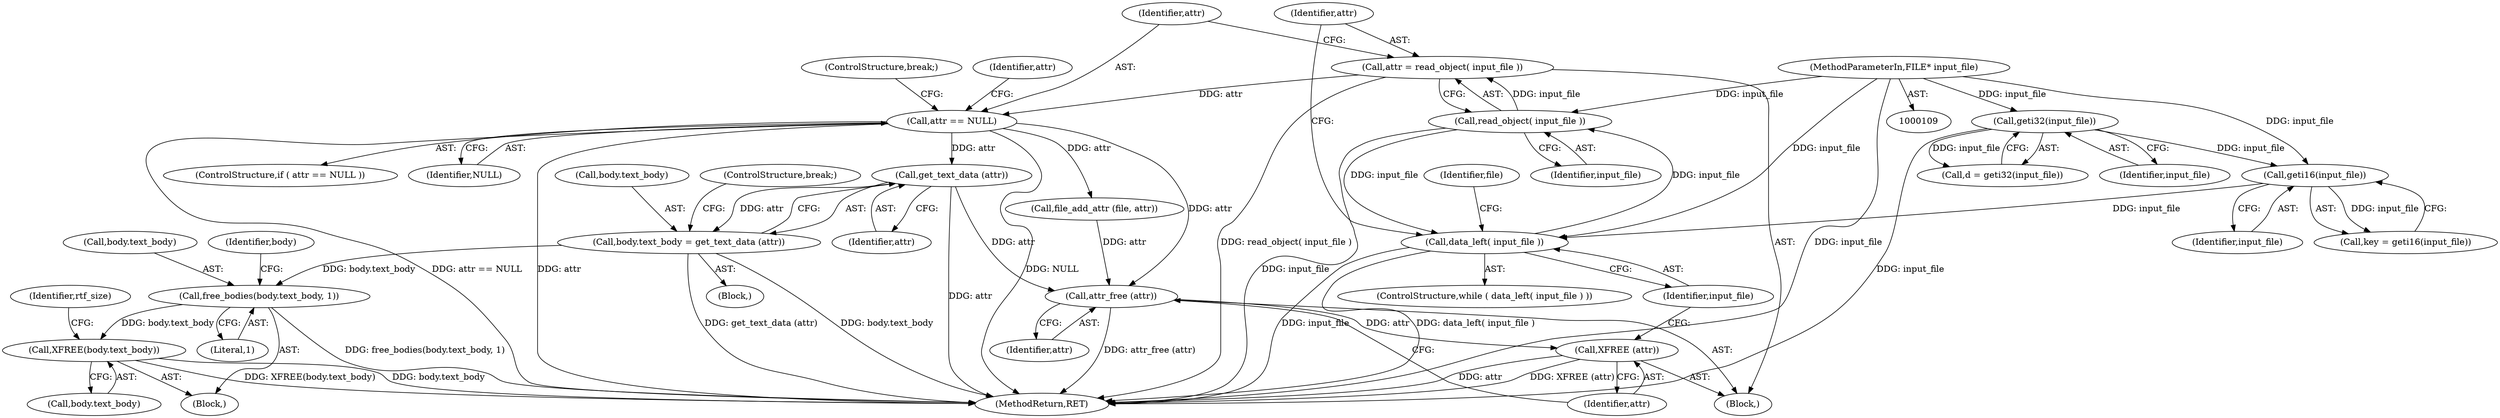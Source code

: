 digraph "0_tnef_8dccf79857ceeb7a6d3e42c1e762e7b865d5344d_1@pointer" {
"1000217" [label="(Call,get_text_data (attr))"];
"1000174" [label="(Call,attr == NULL)"];
"1000169" [label="(Call,attr = read_object( input_file ))"];
"1000171" [label="(Call,read_object( input_file ))"];
"1000166" [label="(Call,data_left( input_file ))"];
"1000160" [label="(Call,geti16(input_file))"];
"1000146" [label="(Call,geti32(input_file))"];
"1000110" [label="(MethodParameterIn,FILE* input_file)"];
"1000213" [label="(Call,body.text_body = get_text_data (attr))"];
"1000421" [label="(Call,free_bodies(body.text_body, 1))"];
"1000426" [label="(Call,XFREE(body.text_body))"];
"1000326" [label="(Call,attr_free (attr))"];
"1000328" [label="(Call,XFREE (attr))"];
"1000173" [label="(ControlStructure,if ( attr == NULL ))"];
"1000161" [label="(Identifier,input_file)"];
"1000177" [label="(ControlStructure,break;)"];
"1000310" [label="(ControlStructure,break;)"];
"1000168" [label="(Block,)"];
"1000329" [label="(Identifier,attr)"];
"1000218" [label="(Identifier,attr)"];
"1000420" [label="(Block,)"];
"1000166" [label="(Call,data_left( input_file ))"];
"1000212" [label="(Block,)"];
"1000174" [label="(Call,attr == NULL)"];
"1000110" [label="(MethodParameterIn,FILE* input_file)"];
"1000171" [label="(Call,read_object( input_file ))"];
"1000217" [label="(Call,get_text_data (attr))"];
"1000460" [label="(MethodReturn,RET)"];
"1000214" [label="(Call,body.text_body)"];
"1000327" [label="(Identifier,attr)"];
"1000144" [label="(Call,d = geti32(input_file))"];
"1000428" [label="(Identifier,body)"];
"1000328" [label="(Call,XFREE (attr))"];
"1000176" [label="(Identifier,NULL)"];
"1000213" [label="(Call,body.text_body = get_text_data (attr))"];
"1000170" [label="(Identifier,attr)"];
"1000146" [label="(Call,geti32(input_file))"];
"1000432" [label="(Identifier,rtf_size)"];
"1000425" [label="(Literal,1)"];
"1000326" [label="(Call,attr_free (attr))"];
"1000175" [label="(Identifier,attr)"];
"1000331" [label="(Identifier,file)"];
"1000158" [label="(Call,key = geti16(input_file))"];
"1000312" [label="(Call,file_add_attr (file, attr))"];
"1000421" [label="(Call,free_bodies(body.text_body, 1))"];
"1000422" [label="(Call,body.text_body)"];
"1000172" [label="(Identifier,input_file)"];
"1000426" [label="(Call,XFREE(body.text_body))"];
"1000160" [label="(Call,geti16(input_file))"];
"1000147" [label="(Identifier,input_file)"];
"1000427" [label="(Call,body.text_body)"];
"1000181" [label="(Identifier,attr)"];
"1000167" [label="(Identifier,input_file)"];
"1000169" [label="(Call,attr = read_object( input_file ))"];
"1000165" [label="(ControlStructure,while ( data_left( input_file ) ))"];
"1000217" -> "1000213"  [label="AST: "];
"1000217" -> "1000218"  [label="CFG: "];
"1000218" -> "1000217"  [label="AST: "];
"1000213" -> "1000217"  [label="CFG: "];
"1000217" -> "1000460"  [label="DDG: attr"];
"1000217" -> "1000213"  [label="DDG: attr"];
"1000174" -> "1000217"  [label="DDG: attr"];
"1000217" -> "1000326"  [label="DDG: attr"];
"1000174" -> "1000173"  [label="AST: "];
"1000174" -> "1000176"  [label="CFG: "];
"1000175" -> "1000174"  [label="AST: "];
"1000176" -> "1000174"  [label="AST: "];
"1000177" -> "1000174"  [label="CFG: "];
"1000181" -> "1000174"  [label="CFG: "];
"1000174" -> "1000460"  [label="DDG: NULL"];
"1000174" -> "1000460"  [label="DDG: attr == NULL"];
"1000174" -> "1000460"  [label="DDG: attr"];
"1000169" -> "1000174"  [label="DDG: attr"];
"1000174" -> "1000312"  [label="DDG: attr"];
"1000174" -> "1000326"  [label="DDG: attr"];
"1000169" -> "1000168"  [label="AST: "];
"1000169" -> "1000171"  [label="CFG: "];
"1000170" -> "1000169"  [label="AST: "];
"1000171" -> "1000169"  [label="AST: "];
"1000175" -> "1000169"  [label="CFG: "];
"1000169" -> "1000460"  [label="DDG: read_object( input_file )"];
"1000171" -> "1000169"  [label="DDG: input_file"];
"1000171" -> "1000172"  [label="CFG: "];
"1000172" -> "1000171"  [label="AST: "];
"1000171" -> "1000460"  [label="DDG: input_file"];
"1000171" -> "1000166"  [label="DDG: input_file"];
"1000166" -> "1000171"  [label="DDG: input_file"];
"1000110" -> "1000171"  [label="DDG: input_file"];
"1000166" -> "1000165"  [label="AST: "];
"1000166" -> "1000167"  [label="CFG: "];
"1000167" -> "1000166"  [label="AST: "];
"1000170" -> "1000166"  [label="CFG: "];
"1000331" -> "1000166"  [label="CFG: "];
"1000166" -> "1000460"  [label="DDG: data_left( input_file )"];
"1000166" -> "1000460"  [label="DDG: input_file"];
"1000160" -> "1000166"  [label="DDG: input_file"];
"1000110" -> "1000166"  [label="DDG: input_file"];
"1000160" -> "1000158"  [label="AST: "];
"1000160" -> "1000161"  [label="CFG: "];
"1000161" -> "1000160"  [label="AST: "];
"1000158" -> "1000160"  [label="CFG: "];
"1000160" -> "1000158"  [label="DDG: input_file"];
"1000146" -> "1000160"  [label="DDG: input_file"];
"1000110" -> "1000160"  [label="DDG: input_file"];
"1000146" -> "1000144"  [label="AST: "];
"1000146" -> "1000147"  [label="CFG: "];
"1000147" -> "1000146"  [label="AST: "];
"1000144" -> "1000146"  [label="CFG: "];
"1000146" -> "1000460"  [label="DDG: input_file"];
"1000146" -> "1000144"  [label="DDG: input_file"];
"1000110" -> "1000146"  [label="DDG: input_file"];
"1000110" -> "1000109"  [label="AST: "];
"1000110" -> "1000460"  [label="DDG: input_file"];
"1000213" -> "1000212"  [label="AST: "];
"1000214" -> "1000213"  [label="AST: "];
"1000310" -> "1000213"  [label="CFG: "];
"1000213" -> "1000460"  [label="DDG: get_text_data (attr)"];
"1000213" -> "1000460"  [label="DDG: body.text_body"];
"1000213" -> "1000421"  [label="DDG: body.text_body"];
"1000421" -> "1000420"  [label="AST: "];
"1000421" -> "1000425"  [label="CFG: "];
"1000422" -> "1000421"  [label="AST: "];
"1000425" -> "1000421"  [label="AST: "];
"1000428" -> "1000421"  [label="CFG: "];
"1000421" -> "1000460"  [label="DDG: free_bodies(body.text_body, 1)"];
"1000421" -> "1000426"  [label="DDG: body.text_body"];
"1000426" -> "1000420"  [label="AST: "];
"1000426" -> "1000427"  [label="CFG: "];
"1000427" -> "1000426"  [label="AST: "];
"1000432" -> "1000426"  [label="CFG: "];
"1000426" -> "1000460"  [label="DDG: body.text_body"];
"1000426" -> "1000460"  [label="DDG: XFREE(body.text_body)"];
"1000326" -> "1000168"  [label="AST: "];
"1000326" -> "1000327"  [label="CFG: "];
"1000327" -> "1000326"  [label="AST: "];
"1000329" -> "1000326"  [label="CFG: "];
"1000326" -> "1000460"  [label="DDG: attr_free (attr)"];
"1000312" -> "1000326"  [label="DDG: attr"];
"1000326" -> "1000328"  [label="DDG: attr"];
"1000328" -> "1000168"  [label="AST: "];
"1000328" -> "1000329"  [label="CFG: "];
"1000329" -> "1000328"  [label="AST: "];
"1000167" -> "1000328"  [label="CFG: "];
"1000328" -> "1000460"  [label="DDG: XFREE (attr)"];
"1000328" -> "1000460"  [label="DDG: attr"];
}
